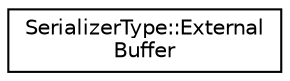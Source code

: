 digraph "Graphical Class Hierarchy"
{
 // LATEX_PDF_SIZE
  edge [fontname="Helvetica",fontsize="10",labelfontname="Helvetica",labelfontsize="10"];
  node [fontname="Helvetica",fontsize="10",shape=record];
  rankdir="LR";
  Node0 [label="SerializerType::External\lBuffer",height=0.2,width=0.4,color="black", fillcolor="white", style="filled",URL="$structSerializerType_1_1ExternalBuffer.html",tooltip=" "];
}
